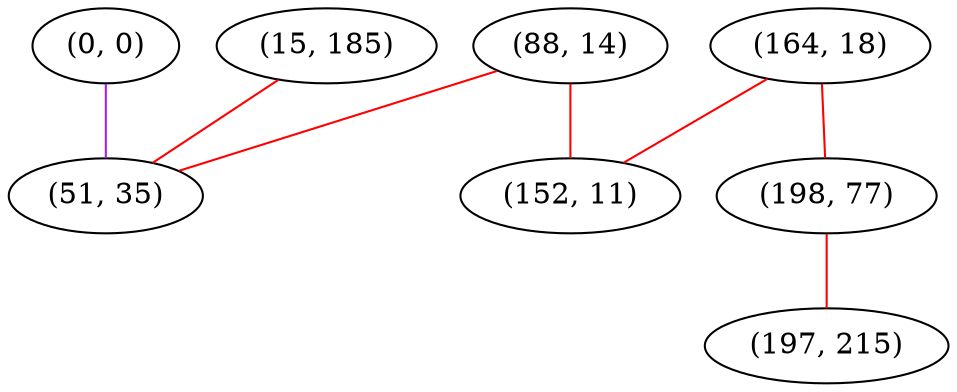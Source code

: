 graph "" {
"(0, 0)";
"(15, 185)";
"(164, 18)";
"(88, 14)";
"(51, 35)";
"(198, 77)";
"(152, 11)";
"(197, 215)";
"(0, 0)" -- "(51, 35)"  [color=purple, key=0, weight=4];
"(15, 185)" -- "(51, 35)"  [color=red, key=0, weight=1];
"(164, 18)" -- "(152, 11)"  [color=red, key=0, weight=1];
"(164, 18)" -- "(198, 77)"  [color=red, key=0, weight=1];
"(88, 14)" -- "(152, 11)"  [color=red, key=0, weight=1];
"(88, 14)" -- "(51, 35)"  [color=red, key=0, weight=1];
"(198, 77)" -- "(197, 215)"  [color=red, key=0, weight=1];
}
